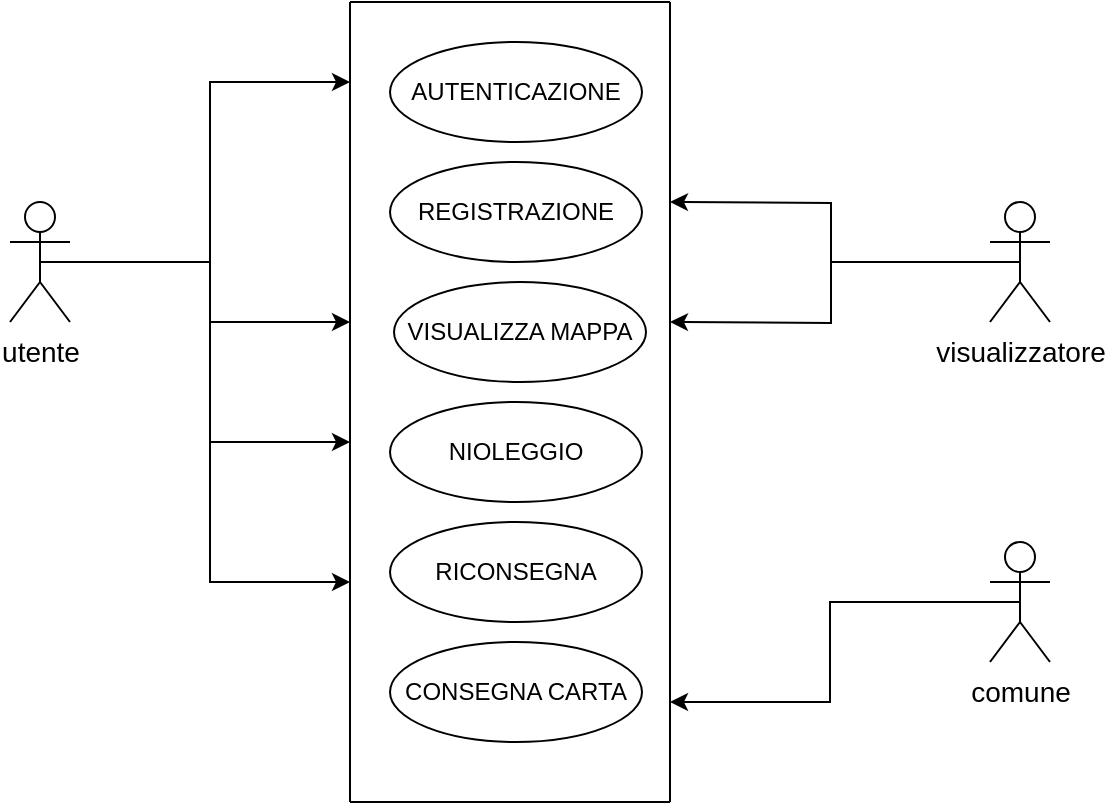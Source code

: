 <mxfile version="24.3.0" type="device">
  <diagram name="Pagina-1" id="fZA9toT7rVKZVuJQwFUo">
    <mxGraphModel dx="1434" dy="746" grid="1" gridSize="10" guides="1" tooltips="1" connect="1" arrows="1" fold="1" page="1" pageScale="1" pageWidth="827" pageHeight="1169" math="0" shadow="0">
      <root>
        <mxCell id="0" />
        <mxCell id="1" parent="0" />
        <mxCell id="IZvqJ5S1rM5zuDVxVFnE-1" value="utente" style="shape=umlActor;verticalLabelPosition=bottom;verticalAlign=top;html=1;outlineConnect=0;fontSize=14;" vertex="1" parent="1">
          <mxGeometry x="110" y="140" width="30" height="60" as="geometry" />
        </mxCell>
        <mxCell id="IZvqJ5S1rM5zuDVxVFnE-22" style="edgeStyle=orthogonalEdgeStyle;rounded=0;orthogonalLoop=1;jettySize=auto;html=1;exitX=0.5;exitY=0.5;exitDx=0;exitDy=0;exitPerimeter=0;" edge="1" parent="1" source="IZvqJ5S1rM5zuDVxVFnE-3">
          <mxGeometry relative="1" as="geometry">
            <mxPoint x="440" y="140" as="targetPoint" />
          </mxGeometry>
        </mxCell>
        <mxCell id="IZvqJ5S1rM5zuDVxVFnE-25" style="edgeStyle=orthogonalEdgeStyle;rounded=0;orthogonalLoop=1;jettySize=auto;html=1;exitX=0.5;exitY=0.5;exitDx=0;exitDy=0;exitPerimeter=0;" edge="1" parent="1" source="IZvqJ5S1rM5zuDVxVFnE-3">
          <mxGeometry relative="1" as="geometry">
            <mxPoint x="440" y="200" as="targetPoint" />
          </mxGeometry>
        </mxCell>
        <mxCell id="IZvqJ5S1rM5zuDVxVFnE-3" value="&lt;font style=&quot;font-size: 14px;&quot;&gt;visualizzatore&lt;/font&gt;&lt;div&gt;&lt;font style=&quot;font-size: 14px;&quot;&gt;&lt;br&gt;&lt;/font&gt;&lt;/div&gt;" style="shape=umlActor;verticalLabelPosition=bottom;verticalAlign=top;html=1;outlineConnect=0;" vertex="1" parent="1">
          <mxGeometry x="600" y="140" width="30" height="60" as="geometry" />
        </mxCell>
        <mxCell id="IZvqJ5S1rM5zuDVxVFnE-9" value="AUTENTICAZIONE" style="ellipse;whiteSpace=wrap;html=1;" vertex="1" parent="1">
          <mxGeometry x="300" y="60" width="126" height="50" as="geometry" />
        </mxCell>
        <mxCell id="IZvqJ5S1rM5zuDVxVFnE-10" value="REGISTRAZIONE" style="ellipse;whiteSpace=wrap;html=1;" vertex="1" parent="1">
          <mxGeometry x="300" y="120" width="126" height="50" as="geometry" />
        </mxCell>
        <mxCell id="IZvqJ5S1rM5zuDVxVFnE-11" value="CONSEGNA CARTA" style="ellipse;whiteSpace=wrap;html=1;" vertex="1" parent="1">
          <mxGeometry x="300" y="360" width="126" height="50" as="geometry" />
        </mxCell>
        <mxCell id="IZvqJ5S1rM5zuDVxVFnE-12" value="NIOLEGGIO" style="ellipse;whiteSpace=wrap;html=1;" vertex="1" parent="1">
          <mxGeometry x="300" y="240" width="126" height="50" as="geometry" />
        </mxCell>
        <mxCell id="IZvqJ5S1rM5zuDVxVFnE-13" value="RICONSEGNA" style="ellipse;whiteSpace=wrap;html=1;" vertex="1" parent="1">
          <mxGeometry x="300" y="300" width="126" height="50" as="geometry" />
        </mxCell>
        <mxCell id="IZvqJ5S1rM5zuDVxVFnE-16" value="VISUALIZZA MAPPA" style="ellipse;whiteSpace=wrap;html=1;" vertex="1" parent="1">
          <mxGeometry x="302" y="180" width="126" height="50" as="geometry" />
        </mxCell>
        <mxCell id="IZvqJ5S1rM5zuDVxVFnE-17" value="" style="endArrow=none;html=1;rounded=0;" edge="1" parent="1">
          <mxGeometry width="50" height="50" relative="1" as="geometry">
            <mxPoint x="280" y="440" as="sourcePoint" />
            <mxPoint x="280" y="40" as="targetPoint" />
          </mxGeometry>
        </mxCell>
        <mxCell id="IZvqJ5S1rM5zuDVxVFnE-18" value="" style="endArrow=none;html=1;rounded=0;" edge="1" parent="1">
          <mxGeometry width="50" height="50" relative="1" as="geometry">
            <mxPoint x="440" y="440" as="sourcePoint" />
            <mxPoint x="440" y="40" as="targetPoint" />
          </mxGeometry>
        </mxCell>
        <mxCell id="IZvqJ5S1rM5zuDVxVFnE-19" value="" style="endArrow=none;html=1;rounded=0;" edge="1" parent="1">
          <mxGeometry width="50" height="50" relative="1" as="geometry">
            <mxPoint x="440" y="440" as="sourcePoint" />
            <mxPoint x="280" y="440" as="targetPoint" />
          </mxGeometry>
        </mxCell>
        <mxCell id="IZvqJ5S1rM5zuDVxVFnE-20" value="" style="endArrow=none;html=1;rounded=0;" edge="1" parent="1">
          <mxGeometry width="50" height="50" relative="1" as="geometry">
            <mxPoint x="440" y="40" as="sourcePoint" />
            <mxPoint x="280" y="40" as="targetPoint" />
          </mxGeometry>
        </mxCell>
        <mxCell id="IZvqJ5S1rM5zuDVxVFnE-31" value="" style="endArrow=classic;html=1;rounded=0;" edge="1" parent="1">
          <mxGeometry width="50" height="50" relative="1" as="geometry">
            <mxPoint x="125" y="170" as="sourcePoint" />
            <mxPoint x="280" y="200" as="targetPoint" />
            <Array as="points">
              <mxPoint x="210" y="170" />
              <mxPoint x="210" y="200" />
            </Array>
          </mxGeometry>
        </mxCell>
        <mxCell id="IZvqJ5S1rM5zuDVxVFnE-32" value="" style="endArrow=classic;html=1;rounded=0;" edge="1" parent="1" source="IZvqJ5S1rM5zuDVxVFnE-1">
          <mxGeometry width="50" height="50" relative="1" as="geometry">
            <mxPoint x="110" y="70" as="sourcePoint" />
            <mxPoint x="280" y="80" as="targetPoint" />
            <Array as="points">
              <mxPoint x="210" y="170" />
              <mxPoint x="210" y="80" />
              <mxPoint x="240" y="80" />
            </Array>
          </mxGeometry>
        </mxCell>
        <mxCell id="IZvqJ5S1rM5zuDVxVFnE-33" value="" style="endArrow=classic;html=1;rounded=0;" edge="1" parent="1" source="IZvqJ5S1rM5zuDVxVFnE-1">
          <mxGeometry width="50" height="50" relative="1" as="geometry">
            <mxPoint x="140" y="350" as="sourcePoint" />
            <mxPoint x="280" y="260" as="targetPoint" />
            <Array as="points">
              <mxPoint x="210" y="170" />
              <mxPoint x="210" y="260" />
              <mxPoint x="240" y="260" />
            </Array>
          </mxGeometry>
        </mxCell>
        <mxCell id="IZvqJ5S1rM5zuDVxVFnE-34" value="" style="endArrow=classic;html=1;rounded=0;exitX=0.5;exitY=0.5;exitDx=0;exitDy=0;exitPerimeter=0;" edge="1" parent="1" source="IZvqJ5S1rM5zuDVxVFnE-1">
          <mxGeometry width="50" height="50" relative="1" as="geometry">
            <mxPoint x="150" y="180" as="sourcePoint" />
            <mxPoint x="280" y="330" as="targetPoint" />
            <Array as="points">
              <mxPoint x="210" y="170" />
              <mxPoint x="210" y="270" />
              <mxPoint x="210" y="330" />
            </Array>
          </mxGeometry>
        </mxCell>
        <mxCell id="IZvqJ5S1rM5zuDVxVFnE-36" value="&lt;span style=&quot;font-size: 14px;&quot;&gt;comune&lt;/span&gt;" style="shape=umlActor;verticalLabelPosition=bottom;verticalAlign=top;html=1;outlineConnect=0;" vertex="1" parent="1">
          <mxGeometry x="600" y="310" width="30" height="60" as="geometry" />
        </mxCell>
        <mxCell id="IZvqJ5S1rM5zuDVxVFnE-38" value="" style="endArrow=classic;html=1;rounded=0;exitX=0.5;exitY=0.5;exitDx=0;exitDy=0;exitPerimeter=0;" edge="1" parent="1" source="IZvqJ5S1rM5zuDVxVFnE-36">
          <mxGeometry width="50" height="50" relative="1" as="geometry">
            <mxPoint x="540" y="350" as="sourcePoint" />
            <mxPoint x="440" y="390" as="targetPoint" />
            <Array as="points">
              <mxPoint x="520" y="340" />
              <mxPoint x="520" y="390" />
            </Array>
          </mxGeometry>
        </mxCell>
      </root>
    </mxGraphModel>
  </diagram>
</mxfile>
